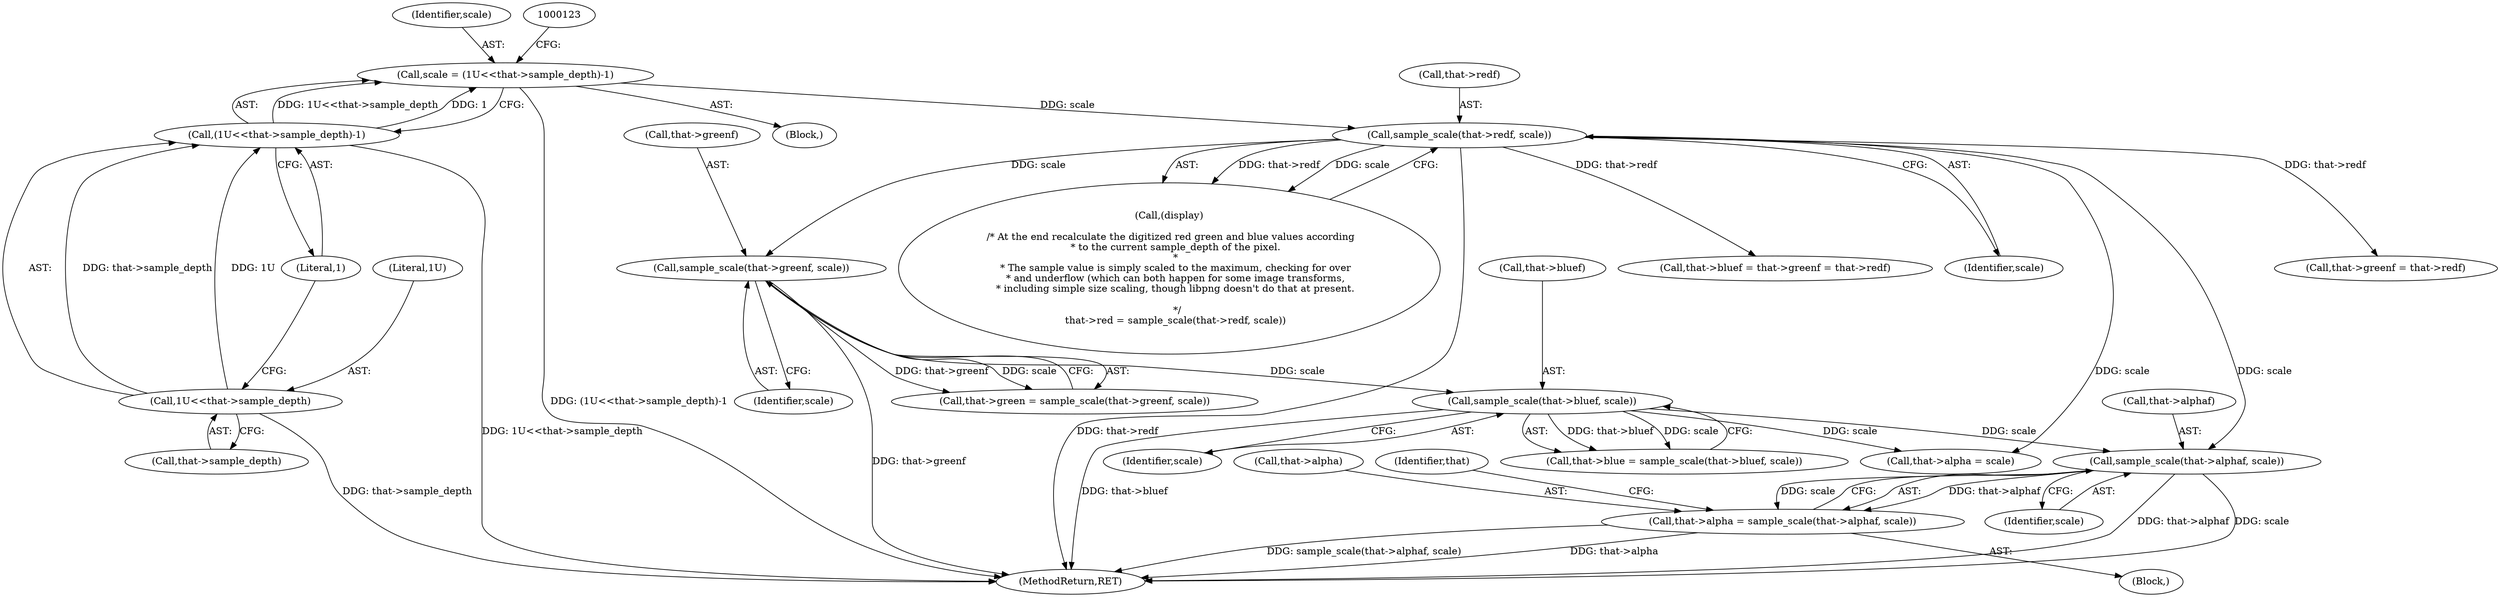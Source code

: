 digraph "0_Android_9d4853418ab2f754c2b63e091c29c5529b8b86ca_57@pointer" {
"1000254" [label="(Call,sample_scale(that->alphaf, scale))"];
"1000167" [label="(Call,sample_scale(that->bluef, scale))"];
"1000158" [label="(Call,sample_scale(that->greenf, scale))"];
"1000127" [label="(Call,sample_scale(that->redf, scale))"];
"1000112" [label="(Call,scale = (1U<<that->sample_depth)-1)"];
"1000114" [label="(Call,(1U<<that->sample_depth)-1)"];
"1000115" [label="(Call,1U<<that->sample_depth)"];
"1000250" [label="(Call,that->alpha = sample_scale(that->alphaf, scale))"];
"1000255" [label="(Call,that->alphaf)"];
"1000258" [label="(Identifier,scale)"];
"1000116" [label="(Literal,1U)"];
"1000254" [label="(Call,sample_scale(that->alphaf, scale))"];
"1000114" [label="(Call,(1U<<that->sample_depth)-1)"];
"1000128" [label="(Call,that->redf)"];
"1000291" [label="(MethodReturn,RET)"];
"1000168" [label="(Call,that->bluef)"];
"1000115" [label="(Call,1U<<that->sample_depth)"];
"1000159" [label="(Call,that->greenf)"];
"1000120" [label="(Literal,1)"];
"1000251" [label="(Call,that->alpha)"];
"1000110" [label="(Block,)"];
"1000162" [label="(Identifier,scale)"];
"1000219" [label="(Call,that->greenf = that->redf)"];
"1000250" [label="(Call,that->alpha = sample_scale(that->alphaf, scale))"];
"1000261" [label="(Identifier,that)"];
"1000171" [label="(Identifier,scale)"];
"1000127" [label="(Call,sample_scale(that->redf, scale))"];
"1000117" [label="(Call,that->sample_depth)"];
"1000249" [label="(Block,)"];
"1000121" [label="(Call,(display)\n\n /* At the end recalculate the digitized red green and blue values according\n    * to the current sample_depth of the pixel.\n    *\n    * The sample value is simply scaled to the maximum, checking for over\n    * and underflow (which can both happen for some image transforms,\n    * including simple size scaling, though libpng doesn't do that at present.\n\n     */\n    that->red = sample_scale(that->redf, scale))"];
"1000112" [label="(Call,scale = (1U<<that->sample_depth)-1)"];
"1000215" [label="(Call,that->bluef = that->greenf = that->redf)"];
"1000158" [label="(Call,sample_scale(that->greenf, scale))"];
"1000163" [label="(Call,that->blue = sample_scale(that->bluef, scale))"];
"1000113" [label="(Identifier,scale)"];
"1000154" [label="(Call,that->green = sample_scale(that->greenf, scale))"];
"1000131" [label="(Identifier,scale)"];
"1000167" [label="(Call,sample_scale(that->bluef, scale))"];
"1000276" [label="(Call,that->alpha = scale)"];
"1000254" -> "1000250"  [label="AST: "];
"1000254" -> "1000258"  [label="CFG: "];
"1000255" -> "1000254"  [label="AST: "];
"1000258" -> "1000254"  [label="AST: "];
"1000250" -> "1000254"  [label="CFG: "];
"1000254" -> "1000291"  [label="DDG: that->alphaf"];
"1000254" -> "1000291"  [label="DDG: scale"];
"1000254" -> "1000250"  [label="DDG: that->alphaf"];
"1000254" -> "1000250"  [label="DDG: scale"];
"1000167" -> "1000254"  [label="DDG: scale"];
"1000127" -> "1000254"  [label="DDG: scale"];
"1000167" -> "1000163"  [label="AST: "];
"1000167" -> "1000171"  [label="CFG: "];
"1000168" -> "1000167"  [label="AST: "];
"1000171" -> "1000167"  [label="AST: "];
"1000163" -> "1000167"  [label="CFG: "];
"1000167" -> "1000291"  [label="DDG: that->bluef"];
"1000167" -> "1000163"  [label="DDG: that->bluef"];
"1000167" -> "1000163"  [label="DDG: scale"];
"1000158" -> "1000167"  [label="DDG: scale"];
"1000167" -> "1000276"  [label="DDG: scale"];
"1000158" -> "1000154"  [label="AST: "];
"1000158" -> "1000162"  [label="CFG: "];
"1000159" -> "1000158"  [label="AST: "];
"1000162" -> "1000158"  [label="AST: "];
"1000154" -> "1000158"  [label="CFG: "];
"1000158" -> "1000291"  [label="DDG: that->greenf"];
"1000158" -> "1000154"  [label="DDG: that->greenf"];
"1000158" -> "1000154"  [label="DDG: scale"];
"1000127" -> "1000158"  [label="DDG: scale"];
"1000127" -> "1000121"  [label="AST: "];
"1000127" -> "1000131"  [label="CFG: "];
"1000128" -> "1000127"  [label="AST: "];
"1000131" -> "1000127"  [label="AST: "];
"1000121" -> "1000127"  [label="CFG: "];
"1000127" -> "1000291"  [label="DDG: that->redf"];
"1000127" -> "1000121"  [label="DDG: that->redf"];
"1000127" -> "1000121"  [label="DDG: scale"];
"1000112" -> "1000127"  [label="DDG: scale"];
"1000127" -> "1000215"  [label="DDG: that->redf"];
"1000127" -> "1000219"  [label="DDG: that->redf"];
"1000127" -> "1000276"  [label="DDG: scale"];
"1000112" -> "1000110"  [label="AST: "];
"1000112" -> "1000114"  [label="CFG: "];
"1000113" -> "1000112"  [label="AST: "];
"1000114" -> "1000112"  [label="AST: "];
"1000123" -> "1000112"  [label="CFG: "];
"1000112" -> "1000291"  [label="DDG: (1U<<that->sample_depth)-1"];
"1000114" -> "1000112"  [label="DDG: 1U<<that->sample_depth"];
"1000114" -> "1000112"  [label="DDG: 1"];
"1000114" -> "1000120"  [label="CFG: "];
"1000115" -> "1000114"  [label="AST: "];
"1000120" -> "1000114"  [label="AST: "];
"1000114" -> "1000291"  [label="DDG: 1U<<that->sample_depth"];
"1000115" -> "1000114"  [label="DDG: 1U"];
"1000115" -> "1000114"  [label="DDG: that->sample_depth"];
"1000115" -> "1000117"  [label="CFG: "];
"1000116" -> "1000115"  [label="AST: "];
"1000117" -> "1000115"  [label="AST: "];
"1000120" -> "1000115"  [label="CFG: "];
"1000115" -> "1000291"  [label="DDG: that->sample_depth"];
"1000250" -> "1000249"  [label="AST: "];
"1000251" -> "1000250"  [label="AST: "];
"1000261" -> "1000250"  [label="CFG: "];
"1000250" -> "1000291"  [label="DDG: that->alpha"];
"1000250" -> "1000291"  [label="DDG: sample_scale(that->alphaf, scale)"];
}
